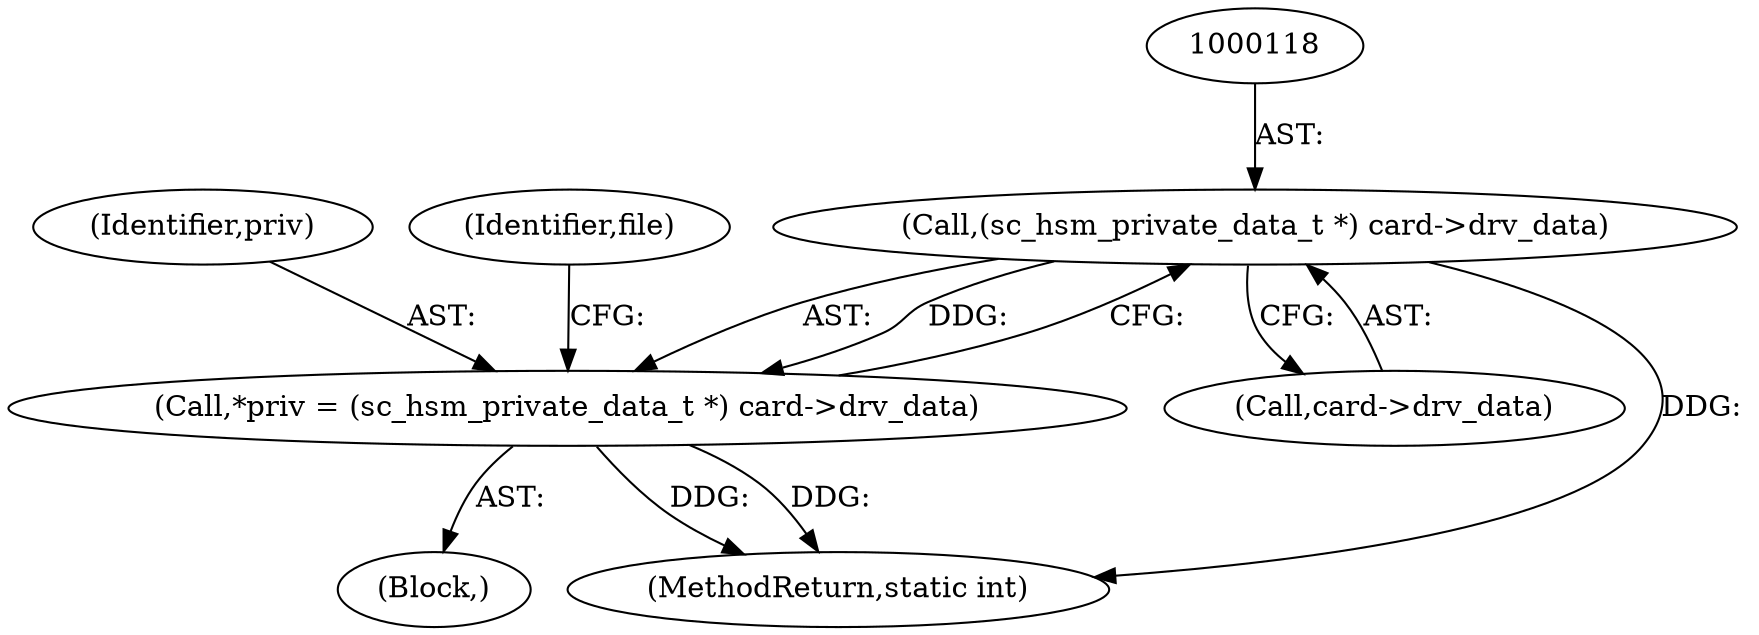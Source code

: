 digraph "0_OpenSC_360e95d45ac4123255a4c796db96337f332160ad#diff-d643a0fa169471dbf2912f4866dc49c5_6@pointer" {
"1000117" [label="(Call,(sc_hsm_private_data_t *) card->drv_data)"];
"1000115" [label="(Call,*priv = (sc_hsm_private_data_t *) card->drv_data)"];
"1000119" [label="(Call,card->drv_data)"];
"1000107" [label="(Block,)"];
"1000116" [label="(Identifier,priv)"];
"1001087" [label="(MethodReturn,static int)"];
"1000115" [label="(Call,*priv = (sc_hsm_private_data_t *) card->drv_data)"];
"1000124" [label="(Identifier,file)"];
"1000117" [label="(Call,(sc_hsm_private_data_t *) card->drv_data)"];
"1000117" -> "1000115"  [label="AST: "];
"1000117" -> "1000119"  [label="CFG: "];
"1000118" -> "1000117"  [label="AST: "];
"1000119" -> "1000117"  [label="AST: "];
"1000115" -> "1000117"  [label="CFG: "];
"1000117" -> "1001087"  [label="DDG: "];
"1000117" -> "1000115"  [label="DDG: "];
"1000115" -> "1000107"  [label="AST: "];
"1000116" -> "1000115"  [label="AST: "];
"1000124" -> "1000115"  [label="CFG: "];
"1000115" -> "1001087"  [label="DDG: "];
"1000115" -> "1001087"  [label="DDG: "];
}
